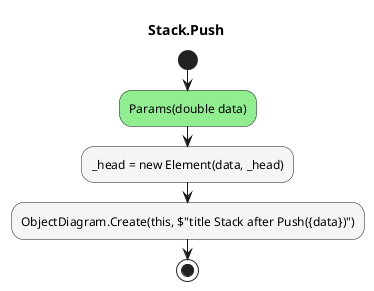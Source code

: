 @startuml Stack.Push
title Stack.Push
start
#LightGreen:Params(double data);
#WhiteSmoke:_head = new Element(data, _head);
#WhiteSmoke:ObjectDiagram.Create(this, $"title Stack after Push({data})");
stop
@enduml

